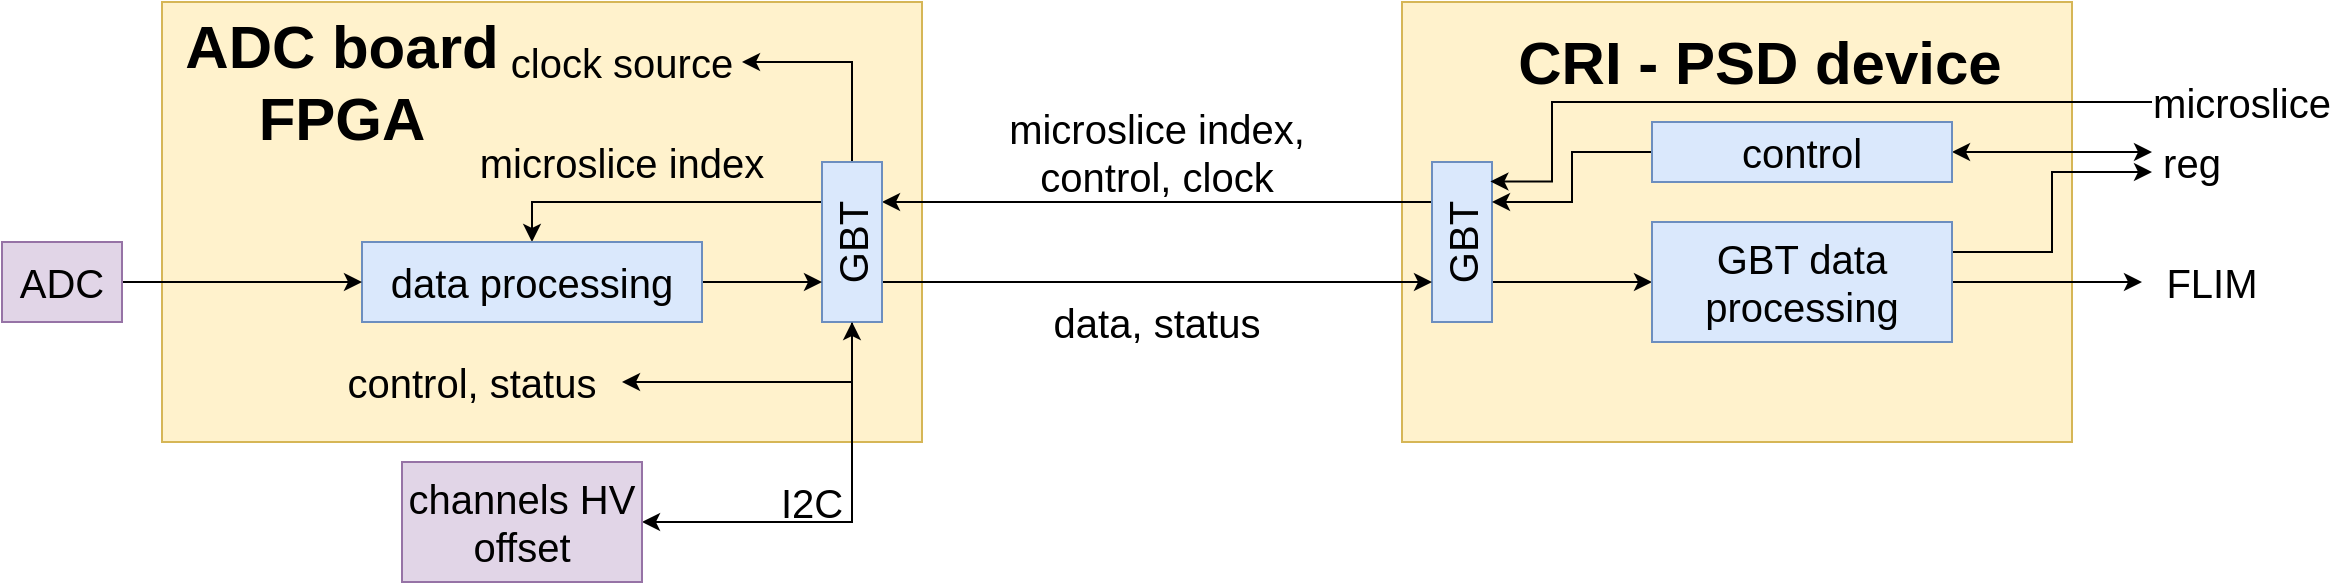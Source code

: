<mxfile version="13.9.9" type="device"><diagram id="26ArOFNeYpao9tU02mDn" name="Страница 1"><mxGraphModel dx="1913" dy="846" grid="1" gridSize="10" guides="1" tooltips="1" connect="1" arrows="1" fold="1" page="1" pageScale="1" pageWidth="827" pageHeight="1169" math="0" shadow="0"><root><mxCell id="0"/><mxCell id="1" parent="0"/><mxCell id="oR5b1WDNObE2z4CgNc-j-33" value="" style="rounded=0;whiteSpace=wrap;html=1;fontSize=20;fillColor=#fff2cc;strokeColor=#d6b656;" parent="1" vertex="1"><mxGeometry x="340" y="120" width="335" height="220" as="geometry"/></mxCell><mxCell id="oR5b1WDNObE2z4CgNc-j-15" value="" style="rounded=0;whiteSpace=wrap;html=1;fillColor=#fff2cc;strokeColor=#d6b656;fontSize=20;" parent="1" vertex="1"><mxGeometry x="-280" y="120" width="380" height="220" as="geometry"/></mxCell><mxCell id="oR5b1WDNObE2z4CgNc-j-4" style="edgeStyle=orthogonalEdgeStyle;rounded=0;orthogonalLoop=1;jettySize=auto;html=1;exitX=0.75;exitY=0;exitDx=0;exitDy=0;entryX=0.75;entryY=1;entryDx=0;entryDy=0;fontSize=20;" parent="1" source="oR5b1WDNObE2z4CgNc-j-1" target="oR5b1WDNObE2z4CgNc-j-3" edge="1"><mxGeometry relative="1" as="geometry"/></mxCell><mxCell id="oR5b1WDNObE2z4CgNc-j-28" style="edgeStyle=orthogonalEdgeStyle;rounded=0;orthogonalLoop=1;jettySize=auto;html=1;exitX=0.25;exitY=1;exitDx=0;exitDy=0;startArrow=none;startFill=0;fontSize=20;" parent="1" source="oR5b1WDNObE2z4CgNc-j-1" target="oR5b1WDNObE2z4CgNc-j-27" edge="1"><mxGeometry relative="1" as="geometry"/></mxCell><mxCell id="oR5b1WDNObE2z4CgNc-j-1" value="GBT" style="rounded=0;whiteSpace=wrap;html=1;rotation=-90;fillColor=#dae8fc;strokeColor=#6c8ebf;fontSize=20;" parent="1" vertex="1"><mxGeometry x="330" y="225" width="80" height="30" as="geometry"/></mxCell><mxCell id="oR5b1WDNObE2z4CgNc-j-5" style="edgeStyle=orthogonalEdgeStyle;rounded=0;orthogonalLoop=1;jettySize=auto;html=1;exitX=0.25;exitY=1;exitDx=0;exitDy=0;entryX=0.25;entryY=0;entryDx=0;entryDy=0;fontSize=20;" parent="1" source="oR5b1WDNObE2z4CgNc-j-3" target="oR5b1WDNObE2z4CgNc-j-1" edge="1"><mxGeometry relative="1" as="geometry"/></mxCell><mxCell id="oR5b1WDNObE2z4CgNc-j-9" style="edgeStyle=orthogonalEdgeStyle;rounded=0;orthogonalLoop=1;jettySize=auto;html=1;exitX=0.75;exitY=0;exitDx=0;exitDy=0;entryX=0.5;entryY=0;entryDx=0;entryDy=0;fontSize=20;" parent="1" source="oR5b1WDNObE2z4CgNc-j-3" target="oR5b1WDNObE2z4CgNc-j-6" edge="1"><mxGeometry relative="1" as="geometry"/></mxCell><mxCell id="oR5b1WDNObE2z4CgNc-j-22" style="edgeStyle=orthogonalEdgeStyle;rounded=0;orthogonalLoop=1;jettySize=auto;html=1;exitX=1;exitY=0.5;exitDx=0;exitDy=0;entryX=1;entryY=0.5;entryDx=0;entryDy=0;fontSize=20;" parent="1" source="oR5b1WDNObE2z4CgNc-j-3" target="oR5b1WDNObE2z4CgNc-j-13" edge="1"><mxGeometry relative="1" as="geometry"/></mxCell><mxCell id="oR5b1WDNObE2z4CgNc-j-23" style="edgeStyle=orthogonalEdgeStyle;rounded=0;orthogonalLoop=1;jettySize=auto;html=1;exitX=0;exitY=0.5;exitDx=0;exitDy=0;entryX=1;entryY=0.5;entryDx=0;entryDy=0;fontSize=20;" parent="1" source="oR5b1WDNObE2z4CgNc-j-3" target="oR5b1WDNObE2z4CgNc-j-19" edge="1"><mxGeometry relative="1" as="geometry"/></mxCell><mxCell id="oR5b1WDNObE2z4CgNc-j-3" value="GBT" style="rounded=0;whiteSpace=wrap;html=1;rotation=-90;fillColor=#dae8fc;strokeColor=#6c8ebf;fontSize=20;" parent="1" vertex="1"><mxGeometry x="25" y="225" width="80" height="30" as="geometry"/></mxCell><mxCell id="oR5b1WDNObE2z4CgNc-j-11" style="edgeStyle=orthogonalEdgeStyle;rounded=0;orthogonalLoop=1;jettySize=auto;html=1;exitX=1;exitY=0.5;exitDx=0;exitDy=0;entryX=0.25;entryY=0;entryDx=0;entryDy=0;fontSize=20;" parent="1" source="oR5b1WDNObE2z4CgNc-j-6" target="oR5b1WDNObE2z4CgNc-j-3" edge="1"><mxGeometry relative="1" as="geometry"/></mxCell><mxCell id="oR5b1WDNObE2z4CgNc-j-6" value="data processing" style="rounded=0;whiteSpace=wrap;html=1;fillColor=#dae8fc;strokeColor=#6c8ebf;fontSize=20;" parent="1" vertex="1"><mxGeometry x="-180" y="240" width="170" height="40" as="geometry"/></mxCell><mxCell id="oR5b1WDNObE2z4CgNc-j-8" style="edgeStyle=orthogonalEdgeStyle;rounded=0;orthogonalLoop=1;jettySize=auto;html=1;exitX=1;exitY=0.5;exitDx=0;exitDy=0;entryX=0;entryY=0.5;entryDx=0;entryDy=0;fontSize=20;" parent="1" source="oR5b1WDNObE2z4CgNc-j-7" target="oR5b1WDNObE2z4CgNc-j-6" edge="1"><mxGeometry relative="1" as="geometry"/></mxCell><mxCell id="oR5b1WDNObE2z4CgNc-j-7" value="ADC" style="rounded=0;whiteSpace=wrap;html=1;fillColor=#e1d5e7;strokeColor=#9673a6;fontSize=20;" parent="1" vertex="1"><mxGeometry x="-360" y="240" width="60" height="40" as="geometry"/></mxCell><mxCell id="oR5b1WDNObE2z4CgNc-j-10" value="microslice index" style="text;html=1;strokeColor=none;fillColor=none;align=center;verticalAlign=middle;whiteSpace=wrap;rounded=0;fontSize=20;" parent="1" vertex="1"><mxGeometry x="-135" y="190" width="170" height="20" as="geometry"/></mxCell><mxCell id="oR5b1WDNObE2z4CgNc-j-13" value="clock source" style="text;html=1;strokeColor=none;fillColor=none;align=center;verticalAlign=middle;whiteSpace=wrap;rounded=0;fontSize=20;" parent="1" vertex="1"><mxGeometry x="-110" y="140" width="120" height="20" as="geometry"/></mxCell><mxCell id="oR5b1WDNObE2z4CgNc-j-16" value="ADC board FPGA" style="text;html=1;strokeColor=none;fillColor=none;align=center;verticalAlign=middle;whiteSpace=wrap;rounded=0;fontSize=30;fontStyle=1" parent="1" vertex="1"><mxGeometry x="-290" y="150" width="200" height="20" as="geometry"/></mxCell><mxCell id="oR5b1WDNObE2z4CgNc-j-17" value="microslice index, control, clock" style="text;html=1;strokeColor=none;fillColor=none;align=center;verticalAlign=middle;whiteSpace=wrap;rounded=0;fontSize=20;" parent="1" vertex="1"><mxGeometry x="125" y="185" width="185" height="20" as="geometry"/></mxCell><mxCell id="oR5b1WDNObE2z4CgNc-j-18" value="data, status" style="text;html=1;strokeColor=none;fillColor=none;align=center;verticalAlign=middle;whiteSpace=wrap;rounded=0;fontSize=20;" parent="1" vertex="1"><mxGeometry x="145" y="270" width="145" height="20" as="geometry"/></mxCell><mxCell id="oR5b1WDNObE2z4CgNc-j-19" value="channels HV offset" style="rounded=0;whiteSpace=wrap;html=1;fontSize=20;fillColor=#e1d5e7;strokeColor=#9673a6;" parent="1" vertex="1"><mxGeometry x="-160" y="350" width="120" height="60" as="geometry"/></mxCell><mxCell id="oR5b1WDNObE2z4CgNc-j-25" style="edgeStyle=orthogonalEdgeStyle;rounded=0;orthogonalLoop=1;jettySize=auto;html=1;exitX=1;exitY=0.5;exitDx=0;exitDy=0;entryX=0;entryY=0.5;entryDx=0;entryDy=0;fontSize=20;startArrow=classic;startFill=1;" parent="1" source="oR5b1WDNObE2z4CgNc-j-24" target="oR5b1WDNObE2z4CgNc-j-3" edge="1"><mxGeometry relative="1" as="geometry"/></mxCell><mxCell id="oR5b1WDNObE2z4CgNc-j-24" value="control, status" style="text;html=1;strokeColor=none;fillColor=none;align=center;verticalAlign=middle;whiteSpace=wrap;rounded=0;fontSize=20;" parent="1" vertex="1"><mxGeometry x="-200" y="300" width="150" height="20" as="geometry"/></mxCell><mxCell id="oR5b1WDNObE2z4CgNc-j-26" value="I2C" style="text;html=1;strokeColor=none;fillColor=none;align=center;verticalAlign=middle;whiteSpace=wrap;rounded=0;fontSize=20;" parent="1" vertex="1"><mxGeometry x="25" y="360" width="40" height="20" as="geometry"/></mxCell><mxCell id="oR5b1WDNObE2z4CgNc-j-38" style="edgeStyle=orthogonalEdgeStyle;rounded=0;orthogonalLoop=1;jettySize=auto;html=1;exitX=1;exitY=0.5;exitDx=0;exitDy=0;entryX=0;entryY=0.5;entryDx=0;entryDy=0;startArrow=none;startFill=0;fontSize=20;" parent="1" source="oR5b1WDNObE2z4CgNc-j-27" target="oR5b1WDNObE2z4CgNc-j-37" edge="1"><mxGeometry relative="1" as="geometry"/></mxCell><mxCell id="oR5b1WDNObE2z4CgNc-j-40" style="edgeStyle=orthogonalEdgeStyle;rounded=0;orthogonalLoop=1;jettySize=auto;html=1;exitX=1;exitY=0.25;exitDx=0;exitDy=0;entryX=0;entryY=0.75;entryDx=0;entryDy=0;startArrow=none;startFill=0;fontSize=20;" parent="1" source="oR5b1WDNObE2z4CgNc-j-27" target="oR5b1WDNObE2z4CgNc-j-35" edge="1"><mxGeometry relative="1" as="geometry"/></mxCell><mxCell id="oR5b1WDNObE2z4CgNc-j-27" value="GBT data processing" style="rounded=0;whiteSpace=wrap;html=1;fontSize=20;fillColor=#dae8fc;strokeColor=#6c8ebf;" parent="1" vertex="1"><mxGeometry x="465" y="230" width="150" height="60" as="geometry"/></mxCell><mxCell id="oR5b1WDNObE2z4CgNc-j-30" style="edgeStyle=orthogonalEdgeStyle;rounded=0;orthogonalLoop=1;jettySize=auto;html=1;exitX=0;exitY=0.5;exitDx=0;exitDy=0;entryX=0.75;entryY=1;entryDx=0;entryDy=0;startArrow=none;startFill=0;fontSize=20;" parent="1" source="oR5b1WDNObE2z4CgNc-j-29" target="oR5b1WDNObE2z4CgNc-j-1" edge="1"><mxGeometry relative="1" as="geometry"/></mxCell><mxCell id="oR5b1WDNObE2z4CgNc-j-36" style="edgeStyle=orthogonalEdgeStyle;rounded=0;orthogonalLoop=1;jettySize=auto;html=1;exitX=1;exitY=0.5;exitDx=0;exitDy=0;startArrow=classic;startFill=1;fontSize=20;entryX=0;entryY=0.25;entryDx=0;entryDy=0;" parent="1" source="oR5b1WDNObE2z4CgNc-j-29" target="oR5b1WDNObE2z4CgNc-j-35" edge="1"><mxGeometry relative="1" as="geometry"><mxPoint x="695" y="180" as="targetPoint"/></mxGeometry></mxCell><mxCell id="oR5b1WDNObE2z4CgNc-j-29" value="control" style="rounded=0;whiteSpace=wrap;html=1;fontSize=20;fillColor=#dae8fc;strokeColor=#6c8ebf;" parent="1" vertex="1"><mxGeometry x="465" y="180" width="150" height="30" as="geometry"/></mxCell><mxCell id="oR5b1WDNObE2z4CgNc-j-32" style="edgeStyle=orthogonalEdgeStyle;rounded=0;orthogonalLoop=1;jettySize=auto;html=1;exitX=0;exitY=0.5;exitDx=0;exitDy=0;entryX=0.878;entryY=0.973;entryDx=0;entryDy=0;startArrow=none;startFill=0;fontSize=20;entryPerimeter=0;" parent="1" source="oR5b1WDNObE2z4CgNc-j-31" target="oR5b1WDNObE2z4CgNc-j-1" edge="1"><mxGeometry relative="1" as="geometry"><Array as="points"><mxPoint x="415" y="170"/><mxPoint x="415" y="210"/></Array></mxGeometry></mxCell><mxCell id="oR5b1WDNObE2z4CgNc-j-31" value="microslice" style="text;html=1;strokeColor=none;fillColor=none;align=center;verticalAlign=middle;whiteSpace=wrap;rounded=0;fontSize=20;" parent="1" vertex="1"><mxGeometry x="715" y="160" width="90" height="20" as="geometry"/></mxCell><mxCell id="oR5b1WDNObE2z4CgNc-j-34" value="CRI - PSD device" style="text;html=1;strokeColor=none;fillColor=none;align=center;verticalAlign=middle;whiteSpace=wrap;rounded=0;fontSize=30;fontStyle=1" parent="1" vertex="1"><mxGeometry x="380" y="130" width="278" height="40" as="geometry"/></mxCell><mxCell id="oR5b1WDNObE2z4CgNc-j-35" value="reg" style="text;html=1;strokeColor=none;fillColor=none;align=center;verticalAlign=middle;whiteSpace=wrap;rounded=0;fontSize=20;" parent="1" vertex="1"><mxGeometry x="715" y="190" width="40" height="20" as="geometry"/></mxCell><mxCell id="oR5b1WDNObE2z4CgNc-j-37" value="FLIM" style="text;html=1;strokeColor=none;fillColor=none;align=center;verticalAlign=middle;whiteSpace=wrap;rounded=0;fontSize=20;" parent="1" vertex="1"><mxGeometry x="710" y="250" width="70" height="20" as="geometry"/></mxCell></root></mxGraphModel></diagram></mxfile>